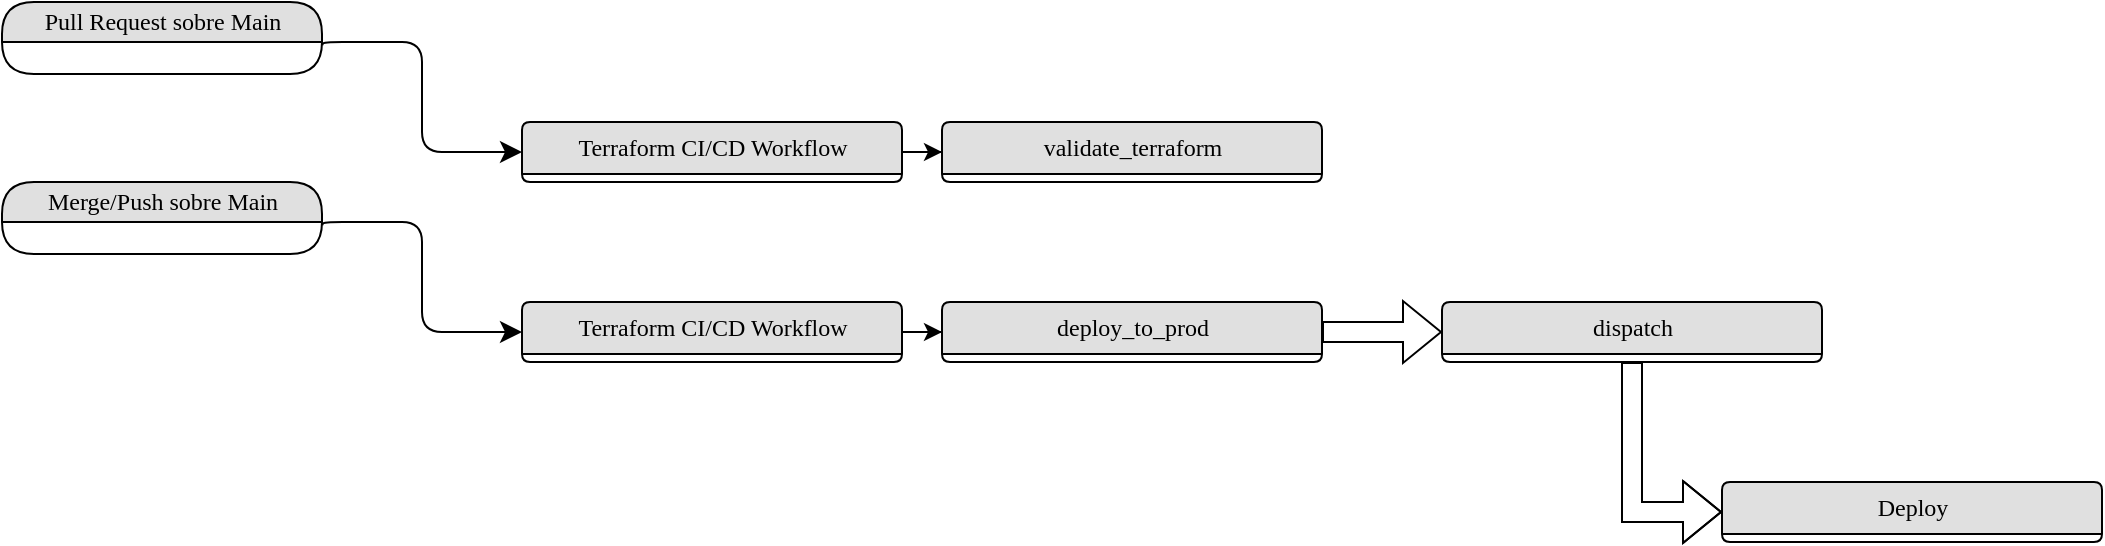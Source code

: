 <mxfile version="22.1.3" type="github">
  <diagram name="Page-1" id="b520641d-4fe3-3701-9064-5fc419738815">
    <mxGraphModel dx="1434" dy="790" grid="1" gridSize="10" guides="1" tooltips="1" connect="1" arrows="1" fold="1" page="1" pageScale="1" pageWidth="1100" pageHeight="850" background="none" math="0" shadow="0">
      <root>
        <mxCell id="0" />
        <mxCell id="1" parent="0" />
        <mxCell id="21ea969265ad0168-6" value="Pull Request sobre Main" style="swimlane;html=1;fontStyle=0;childLayout=stackLayout;horizontal=1;startSize=20;fillColor=#e0e0e0;horizontalStack=0;resizeParent=1;resizeLast=0;collapsible=1;marginBottom=0;swimlaneFillColor=#ffffff;align=center;rounded=1;shadow=0;comic=0;labelBackgroundColor=none;strokeWidth=1;fontFamily=Verdana;fontSize=12;arcSize=50;" parent="1" vertex="1">
          <mxGeometry x="40" y="40" width="160" height="36" as="geometry">
            <mxRectangle x="150" y="180" width="110" height="30" as="alternateBounds" />
          </mxGeometry>
        </mxCell>
        <mxCell id="-fGNoM2PdeGqROUqSlC2-8" style="edgeStyle=orthogonalEdgeStyle;rounded=0;orthogonalLoop=1;jettySize=auto;html=1;" edge="1" parent="1" source="21ea969265ad0168-10" target="-fGNoM2PdeGqROUqSlC2-4">
          <mxGeometry relative="1" as="geometry" />
        </mxCell>
        <mxCell id="21ea969265ad0168-10" value="Terraform CI/CD Workflow" style="swimlane;html=1;fontStyle=0;childLayout=stackLayout;horizontal=1;startSize=26;fillColor=#e0e0e0;horizontalStack=0;resizeParent=1;resizeLast=0;collapsible=1;marginBottom=0;swimlaneFillColor=#ffffff;align=center;rounded=1;shadow=0;comic=0;labelBackgroundColor=none;strokeWidth=1;fontFamily=Verdana;fontSize=12" parent="1" vertex="1">
          <mxGeometry x="300" y="100" width="190" height="30" as="geometry" />
        </mxCell>
        <mxCell id="21ea969265ad0168-39" style="edgeStyle=orthogonalEdgeStyle;html=1;entryX=0;entryY=0.5;labelBackgroundColor=none;startFill=0;startSize=8;endFill=1;endSize=8;fontFamily=Verdana;fontSize=12;exitX=1.002;exitY=0.601;exitDx=0;exitDy=0;exitPerimeter=0;entryDx=0;entryDy=0;" parent="1" source="21ea969265ad0168-6" target="21ea969265ad0168-10" edge="1">
          <mxGeometry relative="1" as="geometry">
            <Array as="points">
              <mxPoint x="200" y="60" />
              <mxPoint x="250" y="60" />
              <mxPoint x="250" y="115" />
            </Array>
            <mxPoint x="210" y="-27" as="sourcePoint" />
          </mxGeometry>
        </mxCell>
        <mxCell id="-fGNoM2PdeGqROUqSlC2-1" value="Merge/Push sobre Main" style="swimlane;html=1;fontStyle=0;childLayout=stackLayout;horizontal=1;startSize=20;fillColor=#e0e0e0;horizontalStack=0;resizeParent=1;resizeLast=0;collapsible=1;marginBottom=0;swimlaneFillColor=#ffffff;align=center;rounded=1;shadow=0;comic=0;labelBackgroundColor=none;strokeWidth=1;fontFamily=Verdana;fontSize=12;arcSize=50;" vertex="1" parent="1">
          <mxGeometry x="40" y="130" width="160" height="36" as="geometry">
            <mxRectangle x="150" y="180" width="110" height="30" as="alternateBounds" />
          </mxGeometry>
        </mxCell>
        <mxCell id="-fGNoM2PdeGqROUqSlC2-7" style="edgeStyle=orthogonalEdgeStyle;rounded=0;orthogonalLoop=1;jettySize=auto;html=1;" edge="1" parent="1" source="-fGNoM2PdeGqROUqSlC2-2" target="-fGNoM2PdeGqROUqSlC2-5">
          <mxGeometry relative="1" as="geometry" />
        </mxCell>
        <mxCell id="-fGNoM2PdeGqROUqSlC2-2" value="Terraform CI/CD Workflow" style="swimlane;html=1;fontStyle=0;childLayout=stackLayout;horizontal=1;startSize=26;fillColor=#e0e0e0;horizontalStack=0;resizeParent=1;resizeLast=0;collapsible=1;marginBottom=0;swimlaneFillColor=#ffffff;align=center;rounded=1;shadow=0;comic=0;labelBackgroundColor=none;strokeWidth=1;fontFamily=Verdana;fontSize=12" vertex="1" parent="1">
          <mxGeometry x="300" y="190" width="190" height="30" as="geometry" />
        </mxCell>
        <mxCell id="-fGNoM2PdeGqROUqSlC2-3" style="edgeStyle=orthogonalEdgeStyle;html=1;entryX=0;entryY=0.5;labelBackgroundColor=none;startFill=0;startSize=8;endFill=1;endSize=8;fontFamily=Verdana;fontSize=12;exitX=1.002;exitY=0.601;exitDx=0;exitDy=0;exitPerimeter=0;entryDx=0;entryDy=0;" edge="1" parent="1" source="-fGNoM2PdeGqROUqSlC2-1" target="-fGNoM2PdeGqROUqSlC2-2">
          <mxGeometry relative="1" as="geometry">
            <Array as="points">
              <mxPoint x="200" y="150" />
              <mxPoint x="250" y="150" />
              <mxPoint x="250" y="205" />
            </Array>
            <mxPoint x="210" y="63" as="sourcePoint" />
          </mxGeometry>
        </mxCell>
        <mxCell id="-fGNoM2PdeGqROUqSlC2-4" value="validate_terraform" style="swimlane;html=1;fontStyle=0;childLayout=stackLayout;horizontal=1;startSize=26;fillColor=#e0e0e0;horizontalStack=0;resizeParent=1;resizeLast=0;collapsible=1;marginBottom=0;swimlaneFillColor=#ffffff;align=center;rounded=1;shadow=0;comic=0;labelBackgroundColor=none;strokeWidth=1;fontFamily=Verdana;fontSize=12" vertex="1" parent="1">
          <mxGeometry x="510" y="100" width="190" height="30" as="geometry" />
        </mxCell>
        <mxCell id="-fGNoM2PdeGqROUqSlC2-9" style="edgeStyle=orthogonalEdgeStyle;rounded=0;orthogonalLoop=1;jettySize=auto;html=1;entryX=0;entryY=0.5;entryDx=0;entryDy=0;shape=flexArrow;" edge="1" parent="1" source="-fGNoM2PdeGqROUqSlC2-5" target="-fGNoM2PdeGqROUqSlC2-6">
          <mxGeometry relative="1" as="geometry" />
        </mxCell>
        <mxCell id="-fGNoM2PdeGqROUqSlC2-5" value="deploy_to_prod" style="swimlane;html=1;fontStyle=0;childLayout=stackLayout;horizontal=1;startSize=26;fillColor=#e0e0e0;horizontalStack=0;resizeParent=1;resizeLast=0;collapsible=1;marginBottom=0;swimlaneFillColor=#ffffff;align=center;rounded=1;shadow=0;comic=0;labelBackgroundColor=none;strokeWidth=1;fontFamily=Verdana;fontSize=12" vertex="1" parent="1">
          <mxGeometry x="510" y="190" width="190" height="30" as="geometry" />
        </mxCell>
        <mxCell id="-fGNoM2PdeGqROUqSlC2-11" style="edgeStyle=orthogonalEdgeStyle;rounded=0;orthogonalLoop=1;jettySize=auto;html=1;entryX=0;entryY=0.5;entryDx=0;entryDy=0;shape=flexArrow;" edge="1" parent="1" source="-fGNoM2PdeGqROUqSlC2-6" target="-fGNoM2PdeGqROUqSlC2-10">
          <mxGeometry relative="1" as="geometry" />
        </mxCell>
        <mxCell id="-fGNoM2PdeGqROUqSlC2-6" value="dispatch" style="swimlane;html=1;fontStyle=0;childLayout=stackLayout;horizontal=1;startSize=26;fillColor=#e0e0e0;horizontalStack=0;resizeParent=1;resizeLast=0;collapsible=1;marginBottom=0;swimlaneFillColor=#ffffff;align=center;rounded=1;shadow=0;comic=0;labelBackgroundColor=none;strokeWidth=1;fontFamily=Verdana;fontSize=12" vertex="1" parent="1">
          <mxGeometry x="760" y="190" width="190" height="30" as="geometry" />
        </mxCell>
        <mxCell id="-fGNoM2PdeGqROUqSlC2-10" value="Deploy" style="swimlane;html=1;fontStyle=0;childLayout=stackLayout;horizontal=1;startSize=26;fillColor=#e0e0e0;horizontalStack=0;resizeParent=1;resizeLast=0;collapsible=1;marginBottom=0;swimlaneFillColor=#ffffff;align=center;rounded=1;shadow=0;comic=0;labelBackgroundColor=none;strokeWidth=1;fontFamily=Verdana;fontSize=12" vertex="1" parent="1">
          <mxGeometry x="900" y="280" width="190" height="30" as="geometry" />
        </mxCell>
      </root>
    </mxGraphModel>
  </diagram>
</mxfile>
